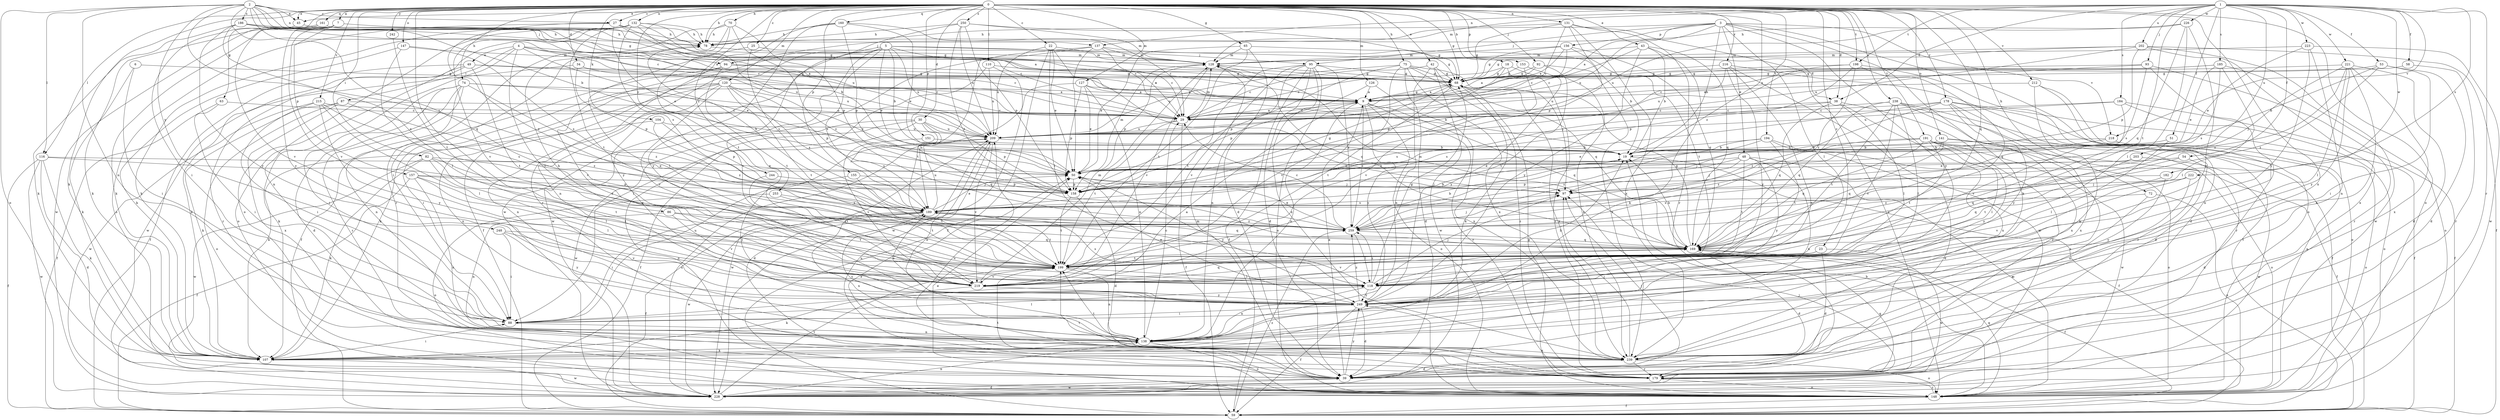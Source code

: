 strict digraph  {
0;
1;
2;
3;
4;
5;
6;
7;
9;
18;
19;
22;
23;
25;
27;
29;
30;
34;
38;
39;
42;
43;
45;
48;
49;
50;
51;
53;
54;
58;
59;
63;
65;
68;
70;
72;
74;
75;
78;
82;
86;
87;
88;
92;
93;
94;
95;
97;
104;
107;
110;
116;
118;
120;
126;
127;
128;
131;
132;
137;
138;
141;
147;
148;
151;
153;
155;
156;
157;
158;
160;
161;
169;
178;
179;
182;
184;
185;
186;
189;
191;
194;
198;
199;
202;
203;
209;
212;
215;
216;
218;
219;
221;
222;
223;
226;
228;
238;
239;
242;
244;
248;
249;
250;
253;
259;
0 -> 7  [label=a];
0 -> 18  [label=b];
0 -> 22  [label=c];
0 -> 23  [label=c];
0 -> 25  [label=c];
0 -> 27  [label=c];
0 -> 30  [label=d];
0 -> 34  [label=d];
0 -> 38  [label=d];
0 -> 42  [label=e];
0 -> 43  [label=e];
0 -> 45  [label=e];
0 -> 63  [label=g];
0 -> 65  [label=g];
0 -> 68  [label=g];
0 -> 70  [label=h];
0 -> 72  [label=h];
0 -> 74  [label=h];
0 -> 75  [label=h];
0 -> 78  [label=h];
0 -> 82  [label=i];
0 -> 86  [label=i];
0 -> 92  [label=j];
0 -> 104  [label=k];
0 -> 107  [label=k];
0 -> 110  [label=l];
0 -> 116  [label=l];
0 -> 120  [label=m];
0 -> 126  [label=m];
0 -> 127  [label=m];
0 -> 131  [label=n];
0 -> 132  [label=n];
0 -> 141  [label=o];
0 -> 147  [label=o];
0 -> 148  [label=o];
0 -> 151  [label=p];
0 -> 153  [label=p];
0 -> 155  [label=p];
0 -> 160  [label=q];
0 -> 161  [label=q];
0 -> 169  [label=q];
0 -> 178  [label=r];
0 -> 191  [label=t];
0 -> 194  [label=t];
0 -> 198  [label=t];
0 -> 212  [label=v];
0 -> 215  [label=v];
0 -> 216  [label=v];
0 -> 238  [label=x];
0 -> 239  [label=x];
0 -> 242  [label=y];
0 -> 244  [label=y];
0 -> 250  [label=z];
0 -> 253  [label=z];
0 -> 259  [label=z];
1 -> 38  [label=d];
1 -> 45  [label=e];
1 -> 51  [label=f];
1 -> 53  [label=f];
1 -> 54  [label=f];
1 -> 58  [label=f];
1 -> 93  [label=j];
1 -> 128  [label=m];
1 -> 137  [label=n];
1 -> 179  [label=r];
1 -> 182  [label=s];
1 -> 184  [label=s];
1 -> 185  [label=s];
1 -> 198  [label=t];
1 -> 199  [label=t];
1 -> 202  [label=u];
1 -> 203  [label=u];
1 -> 218  [label=v];
1 -> 221  [label=w];
1 -> 222  [label=w];
1 -> 223  [label=w];
1 -> 226  [label=w];
2 -> 19  [label=b];
2 -> 27  [label=c];
2 -> 29  [label=c];
2 -> 45  [label=e];
2 -> 68  [label=g];
2 -> 94  [label=j];
2 -> 116  [label=l];
2 -> 137  [label=n];
2 -> 138  [label=n];
2 -> 148  [label=o];
2 -> 169  [label=q];
2 -> 186  [label=s];
2 -> 189  [label=s];
2 -> 248  [label=y];
3 -> 9  [label=a];
3 -> 19  [label=b];
3 -> 48  [label=e];
3 -> 94  [label=j];
3 -> 95  [label=j];
3 -> 107  [label=k];
3 -> 118  [label=l];
3 -> 148  [label=o];
3 -> 156  [label=p];
3 -> 209  [label=u];
3 -> 218  [label=v];
3 -> 249  [label=y];
4 -> 9  [label=a];
4 -> 29  [label=c];
4 -> 49  [label=e];
4 -> 50  [label=e];
4 -> 87  [label=i];
4 -> 118  [label=l];
4 -> 148  [label=o];
4 -> 209  [label=u];
5 -> 19  [label=b];
5 -> 29  [label=c];
5 -> 38  [label=d];
5 -> 50  [label=e];
5 -> 59  [label=f];
5 -> 95  [label=j];
5 -> 138  [label=n];
5 -> 189  [label=s];
5 -> 209  [label=u];
5 -> 219  [label=v];
5 -> 249  [label=y];
6 -> 68  [label=g];
6 -> 88  [label=i];
6 -> 107  [label=k];
7 -> 78  [label=h];
7 -> 107  [label=k];
7 -> 157  [label=p];
7 -> 219  [label=v];
7 -> 228  [label=w];
7 -> 249  [label=y];
9 -> 29  [label=c];
9 -> 68  [label=g];
9 -> 138  [label=n];
9 -> 148  [label=o];
9 -> 169  [label=q];
9 -> 179  [label=r];
9 -> 249  [label=y];
9 -> 259  [label=z];
18 -> 29  [label=c];
18 -> 68  [label=g];
18 -> 158  [label=p];
18 -> 179  [label=r];
18 -> 239  [label=x];
19 -> 50  [label=e];
19 -> 59  [label=f];
22 -> 50  [label=e];
22 -> 59  [label=f];
22 -> 97  [label=j];
22 -> 118  [label=l];
22 -> 128  [label=m];
22 -> 209  [label=u];
23 -> 39  [label=d];
23 -> 199  [label=t];
23 -> 219  [label=v];
23 -> 228  [label=w];
25 -> 118  [label=l];
25 -> 128  [label=m];
25 -> 189  [label=s];
27 -> 50  [label=e];
27 -> 68  [label=g];
27 -> 78  [label=h];
27 -> 148  [label=o];
27 -> 209  [label=u];
27 -> 259  [label=z];
29 -> 9  [label=a];
29 -> 59  [label=f];
29 -> 128  [label=m];
29 -> 199  [label=t];
29 -> 209  [label=u];
30 -> 59  [label=f];
30 -> 148  [label=o];
30 -> 158  [label=p];
30 -> 169  [label=q];
30 -> 189  [label=s];
30 -> 209  [label=u];
30 -> 228  [label=w];
34 -> 68  [label=g];
34 -> 158  [label=p];
34 -> 209  [label=u];
34 -> 228  [label=w];
38 -> 29  [label=c];
38 -> 118  [label=l];
38 -> 169  [label=q];
38 -> 179  [label=r];
38 -> 189  [label=s];
38 -> 239  [label=x];
39 -> 9  [label=a];
39 -> 50  [label=e];
39 -> 97  [label=j];
39 -> 128  [label=m];
39 -> 199  [label=t];
39 -> 209  [label=u];
39 -> 228  [label=w];
39 -> 249  [label=y];
42 -> 29  [label=c];
42 -> 68  [label=g];
42 -> 138  [label=n];
42 -> 179  [label=r];
42 -> 228  [label=w];
43 -> 19  [label=b];
43 -> 29  [label=c];
43 -> 107  [label=k];
43 -> 128  [label=m];
43 -> 169  [label=q];
43 -> 249  [label=y];
45 -> 29  [label=c];
45 -> 88  [label=i];
48 -> 50  [label=e];
48 -> 97  [label=j];
48 -> 138  [label=n];
48 -> 148  [label=o];
48 -> 199  [label=t];
48 -> 249  [label=y];
48 -> 259  [label=z];
49 -> 29  [label=c];
49 -> 59  [label=f];
49 -> 68  [label=g];
49 -> 107  [label=k];
49 -> 179  [label=r];
49 -> 199  [label=t];
50 -> 97  [label=j];
50 -> 128  [label=m];
50 -> 158  [label=p];
50 -> 249  [label=y];
51 -> 19  [label=b];
51 -> 118  [label=l];
53 -> 19  [label=b];
53 -> 39  [label=d];
53 -> 68  [label=g];
53 -> 88  [label=i];
53 -> 259  [label=z];
54 -> 39  [label=d];
54 -> 50  [label=e];
54 -> 199  [label=t];
58 -> 68  [label=g];
58 -> 179  [label=r];
59 -> 259  [label=z];
63 -> 29  [label=c];
63 -> 59  [label=f];
63 -> 88  [label=i];
65 -> 19  [label=b];
65 -> 39  [label=d];
65 -> 50  [label=e];
65 -> 128  [label=m];
65 -> 199  [label=t];
68 -> 9  [label=a];
68 -> 107  [label=k];
68 -> 199  [label=t];
68 -> 239  [label=x];
70 -> 78  [label=h];
70 -> 88  [label=i];
70 -> 158  [label=p];
70 -> 179  [label=r];
70 -> 199  [label=t];
70 -> 259  [label=z];
72 -> 148  [label=o];
72 -> 189  [label=s];
72 -> 239  [label=x];
74 -> 9  [label=a];
74 -> 39  [label=d];
74 -> 88  [label=i];
74 -> 107  [label=k];
74 -> 138  [label=n];
74 -> 179  [label=r];
74 -> 209  [label=u];
74 -> 259  [label=z];
75 -> 39  [label=d];
75 -> 68  [label=g];
75 -> 97  [label=j];
75 -> 158  [label=p];
75 -> 169  [label=q];
75 -> 209  [label=u];
75 -> 219  [label=v];
75 -> 239  [label=x];
78 -> 128  [label=m];
82 -> 50  [label=e];
82 -> 107  [label=k];
82 -> 118  [label=l];
82 -> 169  [label=q];
82 -> 199  [label=t];
82 -> 228  [label=w];
86 -> 138  [label=n];
86 -> 199  [label=t];
86 -> 219  [label=v];
86 -> 259  [label=z];
87 -> 29  [label=c];
87 -> 107  [label=k];
87 -> 148  [label=o];
87 -> 239  [label=x];
87 -> 259  [label=z];
88 -> 9  [label=a];
88 -> 118  [label=l];
88 -> 138  [label=n];
88 -> 209  [label=u];
92 -> 9  [label=a];
92 -> 68  [label=g];
92 -> 199  [label=t];
92 -> 239  [label=x];
93 -> 29  [label=c];
93 -> 68  [label=g];
93 -> 138  [label=n];
93 -> 179  [label=r];
93 -> 189  [label=s];
94 -> 9  [label=a];
94 -> 59  [label=f];
94 -> 68  [label=g];
94 -> 199  [label=t];
94 -> 219  [label=v];
95 -> 39  [label=d];
95 -> 59  [label=f];
95 -> 68  [label=g];
95 -> 138  [label=n];
95 -> 148  [label=o];
95 -> 199  [label=t];
95 -> 219  [label=v];
95 -> 239  [label=x];
95 -> 259  [label=z];
97 -> 189  [label=s];
104 -> 107  [label=k];
104 -> 158  [label=p];
104 -> 209  [label=u];
104 -> 259  [label=z];
107 -> 88  [label=i];
107 -> 228  [label=w];
110 -> 68  [label=g];
110 -> 88  [label=i];
110 -> 209  [label=u];
110 -> 228  [label=w];
116 -> 39  [label=d];
116 -> 50  [label=e];
116 -> 59  [label=f];
116 -> 107  [label=k];
116 -> 228  [label=w];
116 -> 259  [label=z];
118 -> 68  [label=g];
118 -> 97  [label=j];
118 -> 138  [label=n];
118 -> 189  [label=s];
118 -> 249  [label=y];
118 -> 259  [label=z];
120 -> 9  [label=a];
120 -> 50  [label=e];
120 -> 88  [label=i];
120 -> 107  [label=k];
120 -> 138  [label=n];
120 -> 158  [label=p];
120 -> 189  [label=s];
120 -> 199  [label=t];
120 -> 219  [label=v];
120 -> 239  [label=x];
126 -> 9  [label=a];
126 -> 158  [label=p];
126 -> 239  [label=x];
127 -> 9  [label=a];
127 -> 19  [label=b];
127 -> 50  [label=e];
127 -> 138  [label=n];
127 -> 158  [label=p];
127 -> 189  [label=s];
128 -> 68  [label=g];
128 -> 158  [label=p];
128 -> 169  [label=q];
128 -> 219  [label=v];
131 -> 29  [label=c];
131 -> 68  [label=g];
131 -> 78  [label=h];
131 -> 148  [label=o];
131 -> 158  [label=p];
131 -> 179  [label=r];
131 -> 239  [label=x];
132 -> 19  [label=b];
132 -> 29  [label=c];
132 -> 68  [label=g];
132 -> 78  [label=h];
132 -> 107  [label=k];
132 -> 138  [label=n];
132 -> 148  [label=o];
132 -> 189  [label=s];
132 -> 199  [label=t];
132 -> 219  [label=v];
137 -> 29  [label=c];
137 -> 50  [label=e];
137 -> 68  [label=g];
137 -> 128  [label=m];
137 -> 199  [label=t];
137 -> 228  [label=w];
138 -> 29  [label=c];
138 -> 107  [label=k];
138 -> 148  [label=o];
138 -> 189  [label=s];
138 -> 239  [label=x];
141 -> 19  [label=b];
141 -> 148  [label=o];
141 -> 169  [label=q];
141 -> 239  [label=x];
141 -> 259  [label=z];
147 -> 107  [label=k];
147 -> 118  [label=l];
147 -> 128  [label=m];
147 -> 189  [label=s];
148 -> 19  [label=b];
148 -> 50  [label=e];
148 -> 59  [label=f];
148 -> 68  [label=g];
148 -> 169  [label=q];
148 -> 179  [label=r];
148 -> 249  [label=y];
151 -> 19  [label=b];
151 -> 219  [label=v];
153 -> 68  [label=g];
153 -> 219  [label=v];
153 -> 249  [label=y];
155 -> 158  [label=p];
155 -> 199  [label=t];
155 -> 249  [label=y];
156 -> 9  [label=a];
156 -> 29  [label=c];
156 -> 68  [label=g];
156 -> 128  [label=m];
156 -> 169  [label=q];
156 -> 199  [label=t];
157 -> 59  [label=f];
157 -> 97  [label=j];
157 -> 118  [label=l];
157 -> 158  [label=p];
157 -> 199  [label=t];
157 -> 239  [label=x];
158 -> 39  [label=d];
158 -> 68  [label=g];
158 -> 199  [label=t];
160 -> 29  [label=c];
160 -> 50  [label=e];
160 -> 78  [label=h];
160 -> 158  [label=p];
160 -> 179  [label=r];
160 -> 249  [label=y];
161 -> 9  [label=a];
161 -> 78  [label=h];
161 -> 107  [label=k];
161 -> 219  [label=v];
169 -> 19  [label=b];
169 -> 39  [label=d];
169 -> 59  [label=f];
169 -> 68  [label=g];
169 -> 128  [label=m];
169 -> 199  [label=t];
178 -> 29  [label=c];
178 -> 39  [label=d];
178 -> 59  [label=f];
178 -> 148  [label=o];
178 -> 189  [label=s];
178 -> 239  [label=x];
178 -> 249  [label=y];
178 -> 259  [label=z];
179 -> 148  [label=o];
179 -> 169  [label=q];
179 -> 199  [label=t];
179 -> 209  [label=u];
182 -> 158  [label=p];
182 -> 169  [label=q];
182 -> 249  [label=y];
184 -> 29  [label=c];
184 -> 59  [label=f];
184 -> 148  [label=o];
184 -> 209  [label=u];
184 -> 219  [label=v];
185 -> 9  [label=a];
185 -> 50  [label=e];
185 -> 68  [label=g];
185 -> 118  [label=l];
185 -> 148  [label=o];
185 -> 189  [label=s];
186 -> 9  [label=a];
186 -> 29  [label=c];
186 -> 78  [label=h];
186 -> 107  [label=k];
186 -> 249  [label=y];
186 -> 259  [label=z];
189 -> 19  [label=b];
189 -> 50  [label=e];
189 -> 59  [label=f];
189 -> 78  [label=h];
189 -> 88  [label=i];
189 -> 169  [label=q];
189 -> 199  [label=t];
189 -> 209  [label=u];
189 -> 228  [label=w];
189 -> 239  [label=x];
189 -> 259  [label=z];
191 -> 19  [label=b];
191 -> 59  [label=f];
191 -> 97  [label=j];
191 -> 118  [label=l];
191 -> 169  [label=q];
191 -> 199  [label=t];
191 -> 228  [label=w];
191 -> 249  [label=y];
194 -> 19  [label=b];
194 -> 39  [label=d];
194 -> 50  [label=e];
194 -> 148  [label=o];
194 -> 199  [label=t];
194 -> 259  [label=z];
198 -> 39  [label=d];
198 -> 68  [label=g];
198 -> 158  [label=p];
198 -> 169  [label=q];
198 -> 209  [label=u];
198 -> 259  [label=z];
199 -> 118  [label=l];
199 -> 138  [label=n];
199 -> 219  [label=v];
202 -> 59  [label=f];
202 -> 68  [label=g];
202 -> 128  [label=m];
202 -> 158  [label=p];
202 -> 209  [label=u];
202 -> 228  [label=w];
202 -> 239  [label=x];
203 -> 50  [label=e];
203 -> 169  [label=q];
203 -> 228  [label=w];
209 -> 19  [label=b];
209 -> 39  [label=d];
209 -> 138  [label=n];
209 -> 219  [label=v];
209 -> 228  [label=w];
212 -> 9  [label=a];
212 -> 107  [label=k];
212 -> 148  [label=o];
212 -> 179  [label=r];
215 -> 29  [label=c];
215 -> 88  [label=i];
215 -> 118  [label=l];
215 -> 189  [label=s];
215 -> 228  [label=w];
215 -> 249  [label=y];
216 -> 59  [label=f];
216 -> 68  [label=g];
216 -> 138  [label=n];
216 -> 209  [label=u];
216 -> 228  [label=w];
216 -> 249  [label=y];
218 -> 19  [label=b];
218 -> 97  [label=j];
218 -> 148  [label=o];
219 -> 78  [label=h];
219 -> 107  [label=k];
219 -> 128  [label=m];
219 -> 169  [label=q];
219 -> 249  [label=y];
221 -> 39  [label=d];
221 -> 68  [label=g];
221 -> 97  [label=j];
221 -> 118  [label=l];
221 -> 138  [label=n];
221 -> 239  [label=x];
221 -> 249  [label=y];
221 -> 259  [label=z];
222 -> 97  [label=j];
222 -> 138  [label=n];
222 -> 219  [label=v];
222 -> 259  [label=z];
223 -> 50  [label=e];
223 -> 118  [label=l];
223 -> 128  [label=m];
223 -> 138  [label=n];
223 -> 228  [label=w];
226 -> 78  [label=h];
226 -> 118  [label=l];
226 -> 169  [label=q];
226 -> 209  [label=u];
226 -> 249  [label=y];
228 -> 39  [label=d];
228 -> 97  [label=j];
228 -> 138  [label=n];
228 -> 199  [label=t];
228 -> 209  [label=u];
238 -> 29  [label=c];
238 -> 59  [label=f];
238 -> 118  [label=l];
238 -> 169  [label=q];
238 -> 179  [label=r];
238 -> 199  [label=t];
238 -> 219  [label=v];
238 -> 239  [label=x];
239 -> 39  [label=d];
239 -> 97  [label=j];
239 -> 148  [label=o];
239 -> 179  [label=r];
239 -> 199  [label=t];
242 -> 199  [label=t];
244 -> 97  [label=j];
244 -> 199  [label=t];
248 -> 88  [label=i];
248 -> 169  [label=q];
248 -> 219  [label=v];
248 -> 249  [label=y];
249 -> 19  [label=b];
249 -> 39  [label=d];
249 -> 50  [label=e];
249 -> 59  [label=f];
249 -> 88  [label=i];
249 -> 189  [label=s];
249 -> 259  [label=z];
250 -> 68  [label=g];
250 -> 78  [label=h];
250 -> 128  [label=m];
250 -> 158  [label=p];
250 -> 209  [label=u];
250 -> 228  [label=w];
250 -> 259  [label=z];
253 -> 148  [label=o];
253 -> 189  [label=s];
253 -> 199  [label=t];
259 -> 19  [label=b];
259 -> 29  [label=c];
259 -> 50  [label=e];
259 -> 97  [label=j];
259 -> 118  [label=l];
259 -> 169  [label=q];
}
